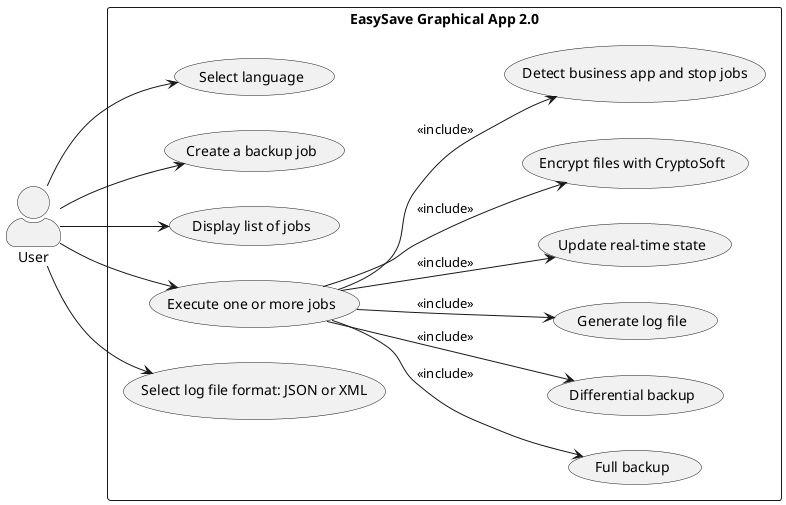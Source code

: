 @startuml
left to right direction
skinparam packageStyle rectangle
skinparam actorStyle awesome

actor User

rectangle "EasySave Graphical App 2.0" {

    (Select language) as UC_Language
    (Create a backup job) as UC_CreateJob
    (Display list of jobs) as UC_List
    (Execute one or more jobs) as UC_Execute
    (Full backup) as UC_Full
    (Differential backup) as UC_Diff
    (Generate log file) as UC_Log
    (Update real-time state) as UC_State
    (Select log file format: JSON or XML) as UC_LogFormat
    (Encrypt files with CryptoSoft) as UC_Encrypt
    (Detect business app and stop jobs) as UC_DetectBusinessApp

    User --> UC_Language
    User --> UC_CreateJob
    User --> UC_List
    User --> UC_Execute
    User --> UC_LogFormat

    UC_Execute --> UC_Full : <<include>>
    UC_Execute --> UC_Diff : <<include>>
    UC_Execute --> UC_Log : <<include>>
    UC_Execute --> UC_State : <<include>>
    UC_Execute --> UC_Encrypt : <<include>>
    UC_Execute --> UC_DetectBusinessApp : <<include>>
}
@enduml